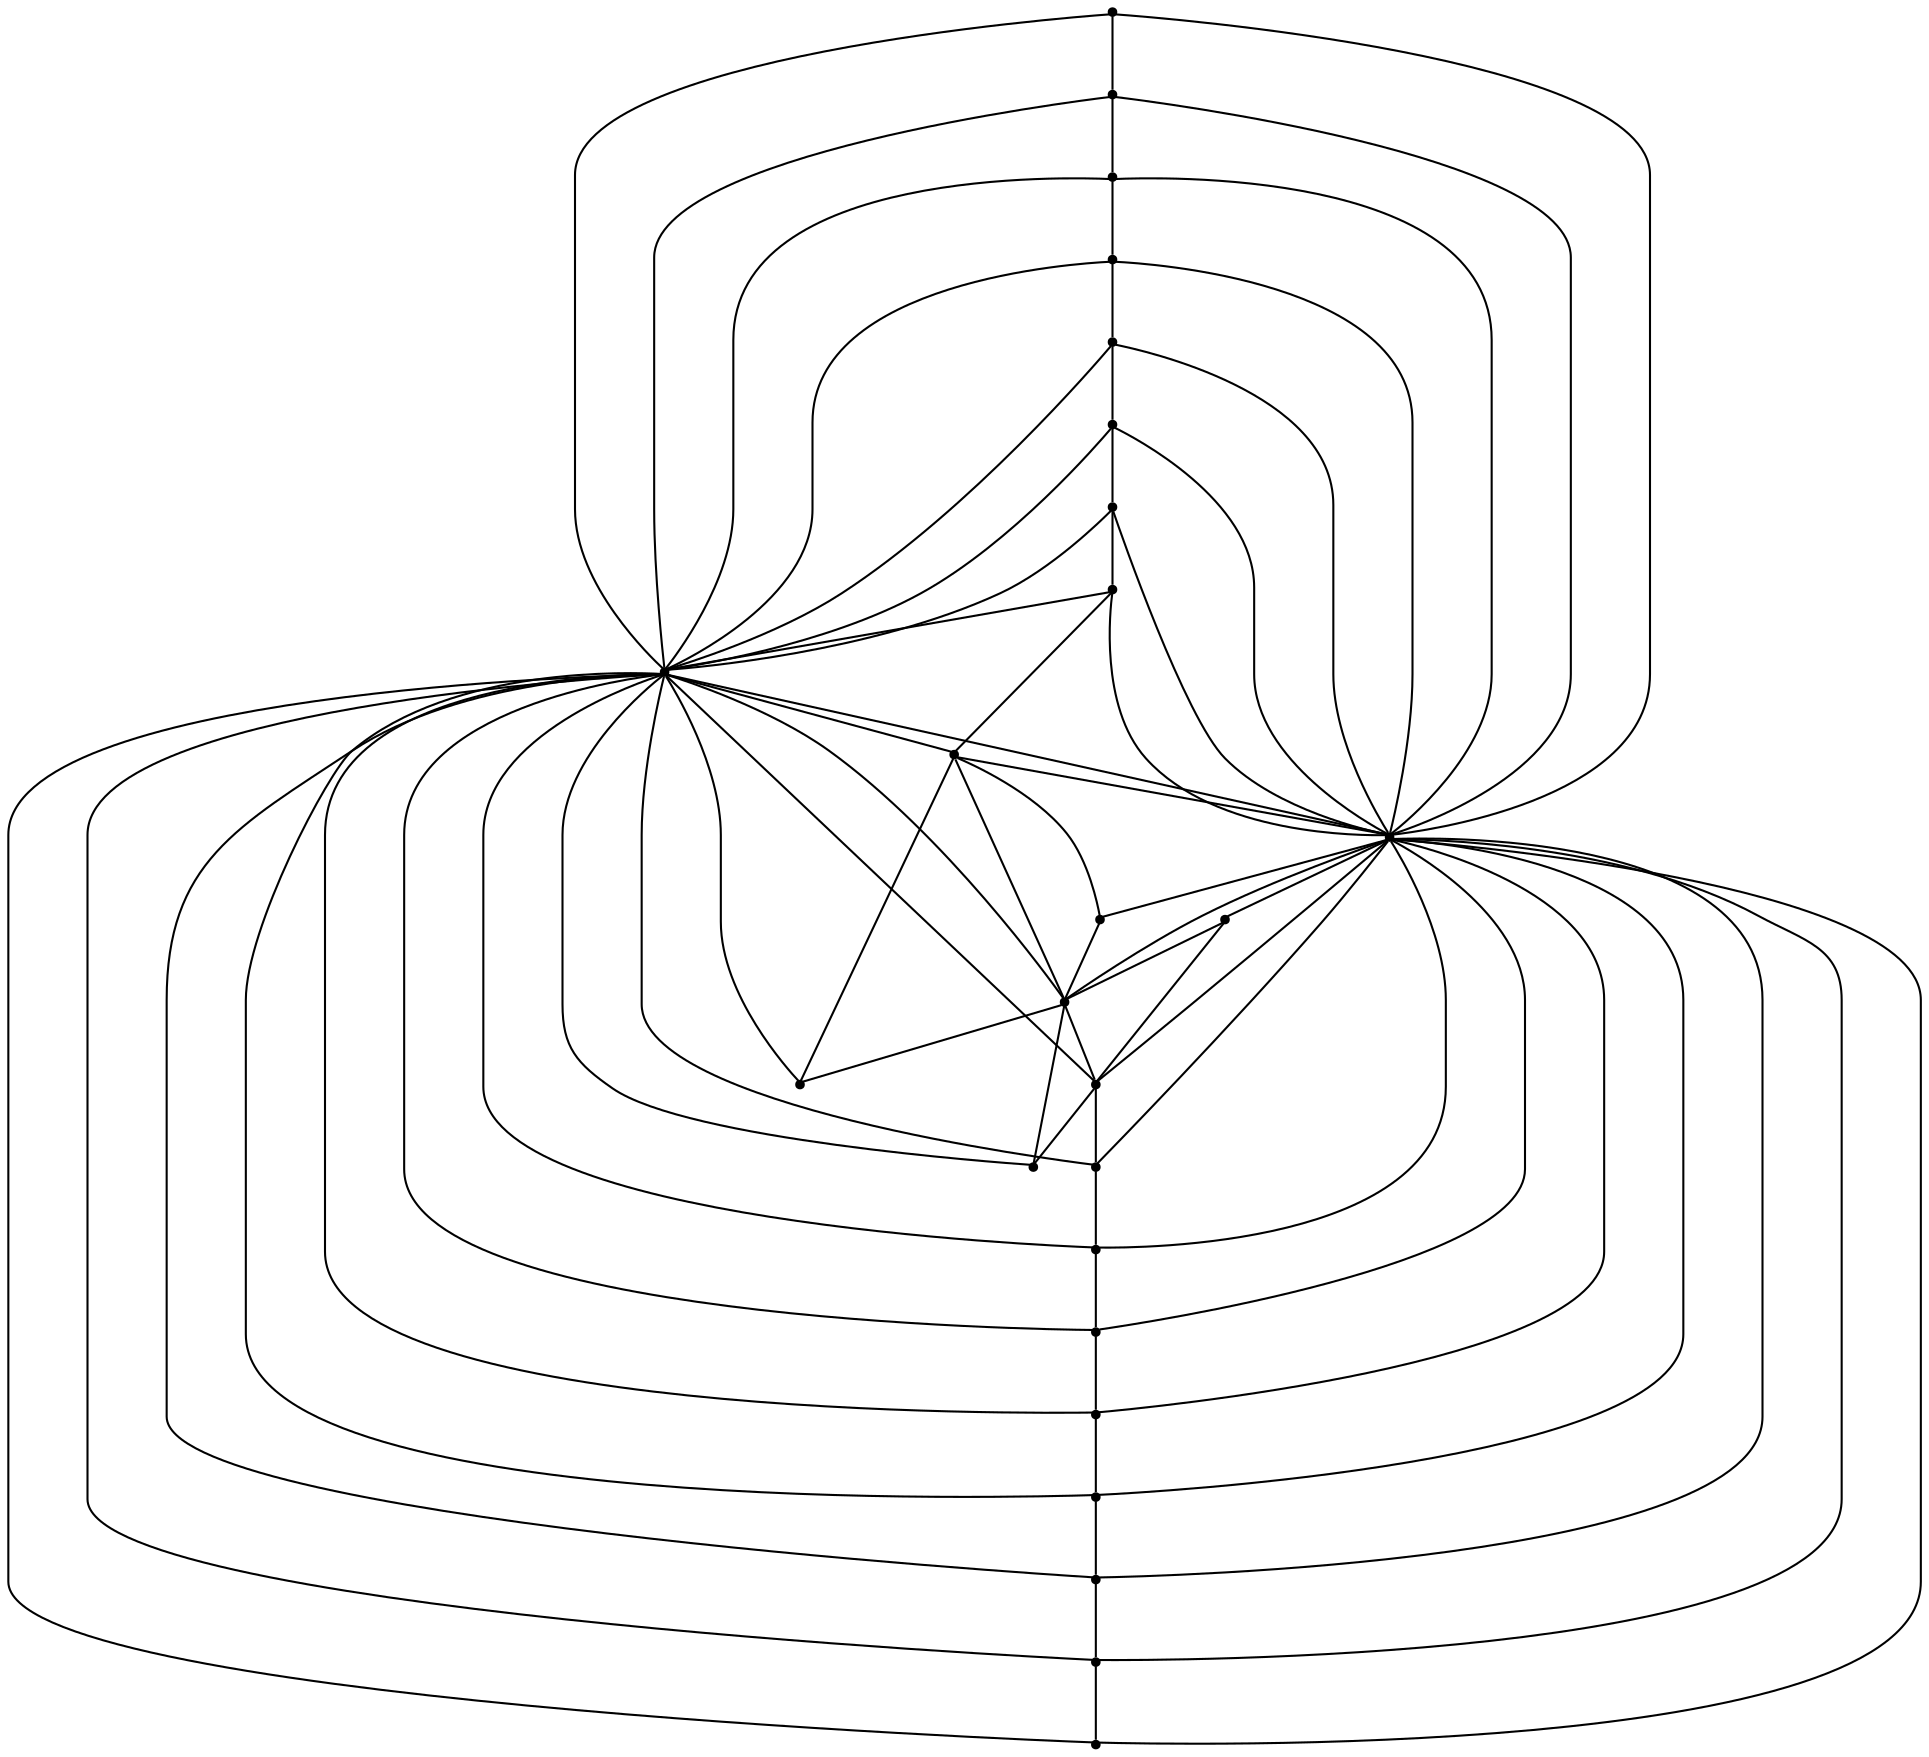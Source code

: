 graph {
  node [shape=point,comment="{\"directed\":false,\"doi\":\"10.1007/978-3-642-25878-7_30\",\"figure\":\"6\"}"]

  v0 [pos="1010.6936412529467,620.6693103641235"]
  v1 [pos="1010.6936412529467,632.671239751862"]
  v2 [pos="1010.6936412529467,644.6730419627961"]
  v3 [pos="1010.6936412529467,656.6749713505346"]
  v4 [pos="1010.6936412529467,668.6769007382729"]
  v5 [pos="1010.6936412529467,680.6788460231121"]
  v6 [pos="1010.6936412529467,692.68075951375"]
  v7 [pos="1010.6936412529467,704.6826253130862"]
  v8 [pos="1010.6936412529467,1040.736075874144"]
  v9 [pos="1010.6936412529467,1052.7380052618826"]
  v10 [pos="1010.6936412529467,1064.739934649621"]
  v11 [pos="1010.6936412529467,1076.7418640373596"]
  v12 [pos="1010.6936412529467,1088.7437298366958"]
  v13 [pos="1010.6936412529467,1100.7455956360322"]
  v14 [pos="1010.6936412529467,1112.7475250237708"]
  v15 [pos="1010.6936412529467,1124.7494544115093"]
  v16 [pos="1202.8522399065407,872.7040409620303"]
  v17 [pos="818.5350107839485,872.7040409620303"]
  v18 [pos="1010.6936253452445,1016.7269392612833"]
  v19 [pos="1058.7332948932708,824.6963869994785"]
  v20 [pos="1058.7332948932708,920.7170363503681"]
  v21 [pos="1010.6989703331476,728.6811426627771"]
  v22 [pos="1010.6936253452445,872.7040409620303"]
  v23 [pos="962.6539557972186,824.6963869994785"]
  v24 [pos="962.6539557972185,920.7170363503681"]

  v17 -- v1 [id="-2",pos="818.5350107839485,872.7040409620303 1010.6936412529467,632.671239751862 1010.6936412529467,632.671239751862 1010.6936412529467,632.671239751862"]
  v17 -- v5 [id="-3",pos="818.5350107839485,872.7040409620303 1010.6936412529467,680.6788460231121 1010.6936412529467,680.6788460231121 1010.6936412529467,680.6788460231121"]
  v17 -- v2 [id="-4",pos="818.5350107839485,872.7040409620303 1010.6936412529467,644.6730419627961 1010.6936412529467,644.6730419627961 1010.6936412529467,644.6730419627961"]
  v17 -- v3 [id="-5",pos="818.5350107839485,872.7040409620303 1010.6936412529467,656.6749713505346 1010.6936412529467,656.6749713505346 1010.6936412529467,656.6749713505346"]
  v17 -- v7 [id="-6",pos="818.5350107839485,872.7040409620303 1010.6936412529467,704.6826253130862 1010.6936412529467,704.6826253130862 1010.6936412529467,704.6826253130862"]
  v17 -- v6 [id="-7",pos="818.5350107839485,872.7040409620303 1010.6936412529467,692.68075951375 1010.6936412529467,692.68075951375 1010.6936412529467,692.68075951375"]
  v17 -- v4 [id="-8",pos="818.5350107839485,872.7040409620303 1010.6936412529467,668.6769007382729 1010.6936412529467,668.6769007382729 1010.6936412529467,668.6769007382729"]
  v17 -- v0 [id="-9",pos="818.5350107839485,872.7040409620303 1010.6936412529467,620.6693103641235 1010.6936412529467,620.6693103641235 1010.6936412529467,620.6693103641235"]
  v17 -- v24 [id="-10",pos="818.5350107839485,872.7040409620303 962.6539557972185,920.7170363503681 962.6539557972185,920.7170363503681 962.6539557972185,920.7170363503681"]
  v17 -- v22 [id="-11",pos="818.5350107839485,872.7040409620303 1010.6936253452445,872.7040409620303 1010.6936253452445,872.7040409620303 1010.6936253452445,872.7040409620303"]
  v22 -- v16 [id="-12",pos="1010.6936253452445,872.7040409620303 1202.8522399065407,872.7040409620303 1202.8522399065407,872.7040409620303 1202.8522399065407,872.7040409620303"]
  v17 -- v21 [id="-13",pos="818.5350107839485,872.7040409620303 1010.6989703331476,728.6811426627771 1010.6989703331476,728.6811426627771 1010.6989703331476,728.6811426627771"]
  v17 -- v23 [id="-14",pos="818.5350107839485,872.7040409620303 962.6539557972186,824.6963869994785 962.6539557972186,824.6963869994785 962.6539557972186,824.6963869994785"]
  v24 -- v18 [id="-15",pos="962.6539557972185,920.7170363503681 1010.6936253452445,1016.7269392612833 1010.6936253452445,1016.7269392612833 1010.6936253452445,1016.7269392612833"]
  v24 -- v22 [id="-16",pos="962.6539557972185,920.7170363503681 1010.6936253452445,872.7040409620303 1010.6936253452445,872.7040409620303 1010.6936253452445,872.7040409620303"]
  v23 -- v21 [id="-17",pos="962.6539557972186,824.6963869994785 1010.6989703331476,728.6811426627771 1010.6989703331476,728.6811426627771 1010.6989703331476,728.6811426627771"]
  v23 -- v22 [id="-18",pos="962.6539557972186,824.6963869994785 1010.6936253452445,872.7040409620303 1010.6936253452445,872.7040409620303 1010.6936253452445,872.7040409620303"]
  v15 -- v14 [id="-19",pos="1010.6936412529467,1124.7494544115093 1010.6936412529467,1112.7475250237708 1010.6936412529467,1112.7475250237708 1010.6936412529467,1112.7475250237708"]
  v14 -- v13 [id="-20",pos="1010.6936412529467,1112.7475250237708 1010.6936412529467,1100.7455956360322 1010.6936412529467,1100.7455956360322 1010.6936412529467,1100.7455956360322"]
  v13 -- v12 [id="-21",pos="1010.6936412529467,1100.7455956360322 1010.6936412529467,1088.7437298366958 1010.6936412529467,1088.7437298366958 1010.6936412529467,1088.7437298366958"]
  v12 -- v11 [id="-22",pos="1010.6936412529467,1088.7437298366958 1010.6936412529467,1076.7418640373596 1010.6936412529467,1076.7418640373596 1010.6936412529467,1076.7418640373596"]
  v11 -- v10 [id="-23",pos="1010.6936412529467,1076.7418640373596 1010.6936412529467,1064.739934649621 1010.6936412529467,1064.739934649621 1010.6936412529467,1064.739934649621"]
  v10 -- v9 [id="-24",pos="1010.6936412529467,1064.739934649621 1010.6936412529467,1052.7380052618826 1010.6936412529467,1052.7380052618826 1010.6936412529467,1052.7380052618826"]
  v9 -- v8 [id="-25",pos="1010.6936412529467,1052.7380052618826 1010.6936412529467,1040.736075874144 1010.6936412529467,1040.736075874144 1010.6936412529467,1040.736075874144"]
  v8 -- v18 [id="-26",pos="1010.6936412529467,1040.736075874144 1010.6936253452445,1016.7269392612833 1010.6936253452445,1016.7269392612833 1010.6936253452445,1016.7269392612833"]
  v18 -- v22 [id="-27",pos="1010.6936253452445,1016.7269392612833 1010.6936253452445,872.7040409620303 1010.6936253452445,872.7040409620303 1010.6936253452445,872.7040409620303"]
  v22 -- v21 [id="-28",pos="1010.6936253452445,872.7040409620303 1010.6989703331476,728.6811426627771 1010.6989703331476,728.6811426627771 1010.6989703331476,728.6811426627771"]
  v21 -- v7 [id="-29",pos="1010.6989703331476,728.6811426627771 1010.6936412529467,704.6826253130862 1010.6936412529467,704.6826253130862 1010.6936412529467,704.6826253130862"]
  v7 -- v6 [id="-30",pos="1010.6936412529467,704.6826253130862 1010.6936412529467,692.68075951375 1010.6936412529467,692.68075951375 1010.6936412529467,692.68075951375"]
  v6 -- v5 [id="-31",pos="1010.6936412529467,692.68075951375 1010.6936412529467,680.6788460231121 1010.6936412529467,680.6788460231121 1010.6936412529467,680.6788460231121"]
  v5 -- v4 [id="-32",pos="1010.6936412529467,680.6788460231121 1010.6936412529467,668.6769007382729 1010.6936412529467,668.6769007382729 1010.6936412529467,668.6769007382729"]
  v4 -- v3 [id="-33",pos="1010.6936412529467,668.6769007382729 1010.6936412529467,656.6749713505346 1010.6936412529467,656.6749713505346 1010.6936412529467,656.6749713505346"]
  v3 -- v2 [id="-34",pos="1010.6936412529467,656.6749713505346 1010.6936412529467,644.6730419627961 1010.6936412529467,644.6730419627961 1010.6936412529467,644.6730419627961"]
  v2 -- v1 [id="-35",pos="1010.6936412529467,644.6730419627961 1010.6936412529467,632.671239751862 1010.6936412529467,632.671239751862 1010.6936412529467,632.671239751862"]
  v1 -- v0 [id="-36",pos="1010.6936412529467,632.671239751862 1010.6936412529467,620.6693103641235 1010.6936412529467,620.6693103641235 1010.6936412529467,620.6693103641235"]
  v15 -- v17 [id="-37",pos="1010.6936412529467,1124.7494544115093 818.5350107839485,872.7040409620303 818.5350107839485,872.7040409620303 818.5350107839485,872.7040409620303"]
  v15 -- v16 [id="-38",pos="1010.6936412529467,1124.7494544115093 1202.8522399065407,872.7040409620303 1202.8522399065407,872.7040409620303 1202.8522399065407,872.7040409620303"]
  v14 -- v16 [id="-39",pos="1010.6936412529467,1112.7475250237708 1202.8522399065407,872.7040409620303 1202.8522399065407,872.7040409620303 1202.8522399065407,872.7040409620303"]
  v14 -- v17 [id="-40",pos="1010.6936412529467,1112.7475250237708 818.5350107839485,872.7040409620303 818.5350107839485,872.7040409620303 818.5350107839485,872.7040409620303"]
  v13 -- v16 [id="-41",pos="1010.6936412529467,1100.7455956360322 1202.8522399065407,872.7040409620303 1202.8522399065407,872.7040409620303 1202.8522399065407,872.7040409620303"]
  v13 -- v17 [id="-42",pos="1010.6936412529467,1100.7455956360322 818.5350107839485,872.7040409620303 818.5350107839485,872.7040409620303 818.5350107839485,872.7040409620303"]
  v12 -- v16 [id="-43",pos="1010.6936412529467,1088.7437298366958 1202.8522399065407,872.7040409620303 1202.8522399065407,872.7040409620303 1202.8522399065407,872.7040409620303"]
  v12 -- v17 [id="-44",pos="1010.6936412529467,1088.7437298366958 818.5350107839485,872.7040409620303 818.5350107839485,872.7040409620303 818.5350107839485,872.7040409620303"]
  v11 -- v16 [id="-45",pos="1010.6936412529467,1076.7418640373596 1202.8522399065407,872.7040409620303 1202.8522399065407,872.7040409620303 1202.8522399065407,872.7040409620303"]
  v11 -- v17 [id="-46",pos="1010.6936412529467,1076.7418640373596 818.5350107839485,872.7040409620303 818.5350107839485,872.7040409620303 818.5350107839485,872.7040409620303"]
  v10 -- v16 [id="-47",pos="1010.6936412529467,1064.739934649621 1202.8522399065407,872.7040409620303 1202.8522399065407,872.7040409620303 1202.8522399065407,872.7040409620303"]
  v10 -- v17 [id="-48",pos="1010.6936412529467,1064.739934649621 818.5350107839485,872.7040409620303 818.5350107839485,872.7040409620303 818.5350107839485,872.7040409620303"]
  v9 -- v17 [id="-49",pos="1010.6936412529467,1052.7380052618826 818.5350107839485,872.7040409620303 818.5350107839485,872.7040409620303 818.5350107839485,872.7040409620303"]
  v9 -- v16 [id="-50",pos="1010.6936412529467,1052.7380052618826 1202.8522399065407,872.7040409620303 1202.8522399065407,872.7040409620303 1202.8522399065407,872.7040409620303"]
  v8 -- v16 [id="-51",pos="1010.6936412529467,1040.736075874144 1202.8522399065407,872.7040409620303 1202.8522399065407,872.7040409620303 1202.8522399065407,872.7040409620303"]
  v8 -- v17 [id="-52",pos="1010.6936412529467,1040.736075874144 818.5350107839485,872.7040409620303 818.5350107839485,872.7040409620303 818.5350107839485,872.7040409620303"]
  v18 -- v20 [id="-53",pos="1010.6936253452445,1016.7269392612833 1058.7332948932708,920.7170363503681 1058.7332948932708,920.7170363503681 1058.7332948932708,920.7170363503681"]
  v18 -- v17 [id="-54",pos="1010.6936253452445,1016.7269392612833 818.5350107839485,872.7040409620303 818.5350107839485,872.7040409620303 818.5350107839485,872.7040409620303"]
  v22 -- v20 [id="-55",pos="1010.6936253452445,872.7040409620303 1058.7332948932708,920.7170363503681 1058.7332948932708,920.7170363503681 1058.7332948932708,920.7170363503681"]
  v22 -- v19 [id="-56",pos="1010.6936253452445,872.7040409620303 1058.7332948932708,824.6963869994785 1058.7332948932708,824.6963869994785 1058.7332948932708,824.6963869994785"]
  v21 -- v19 [id="-57",pos="1010.6989703331476,728.6811426627771 1058.7332948932708,824.6963869994785 1058.7332948932708,824.6963869994785 1058.7332948932708,824.6963869994785"]
  v21 -- v16 [id="-58",pos="1010.6989703331476,728.6811426627771 1202.8522399065407,872.7040409620303 1202.8522399065407,872.7040409620303 1202.8522399065407,872.7040409620303"]
  v20 -- v16 [id="-59",pos="1058.7332948932708,920.7170363503681 1202.8522399065407,872.7040409620303 1202.8522399065407,872.7040409620303 1202.8522399065407,872.7040409620303"]
  v19 -- v16 [id="-60",pos="1058.7332948932708,824.6963869994785 1202.8522399065407,872.7040409620303 1202.8522399065407,872.7040409620303 1202.8522399065407,872.7040409620303"]
  v16 -- v1 [id="-61",pos="1202.8522399065407,872.7040409620303 1010.6936412529467,632.671239751862 1010.6936412529467,632.671239751862 1010.6936412529467,632.671239751862"]
  v16 -- v5 [id="-62",pos="1202.8522399065407,872.7040409620303 1010.6936412529467,680.6788460231121 1010.6936412529467,680.6788460231121 1010.6936412529467,680.6788460231121"]
  v16 -- v2 [id="-63",pos="1202.8522399065407,872.7040409620303 1010.6936412529467,644.6730419627961 1010.6936412529467,644.6730419627961 1010.6936412529467,644.6730419627961"]
  v16 -- v3 [id="-64",pos="1202.8522399065407,872.7040409620303 1010.6936412529467,656.6749713505346 1010.6936412529467,656.6749713505346 1010.6936412529467,656.6749713505346"]
  v16 -- v7 [id="-65",pos="1202.8522399065407,872.7040409620303 1010.6936412529467,704.6826253130862 1010.6936412529467,704.6826253130862 1010.6936412529467,704.6826253130862"]
  v16 -- v6 [id="-66",pos="1202.8522399065407,872.7040409620303 1010.6936412529467,692.68075951375 1010.6936412529467,692.68075951375 1010.6936412529467,692.68075951375"]
  v16 -- v4 [id="-67",pos="1202.8522399065407,872.7040409620303 1010.6936412529467,668.6769007382729 1010.6936412529467,668.6769007382729 1010.6936412529467,668.6769007382729"]
  v16 -- v0 [id="-68",pos="1202.8522399065407,872.7040409620303 1010.6936412529467,620.6693103641235 1010.6936412529467,620.6693103641235 1010.6936412529467,620.6693103641235"]
  v16 -- v18 [id="-69",pos="1202.8522399065407,872.7040409620303 1010.6936253452445,1016.7269392612833 1010.6936253452445,1016.7269392612833 1010.6936253452445,1016.7269392612833"]
  v17 -- v16 [id="-70",pos="818.5350107839485,872.7040409620303 818.5350107839485,1025.160287516695 904.5686996396283,1148.7479717612 1010.6936253452446,1148.7479717612 1116.8224961609797,1148.7479717612 1202.8522399065407,1025.160287516695 1202.8522399065407,872.7040409620303"]
}